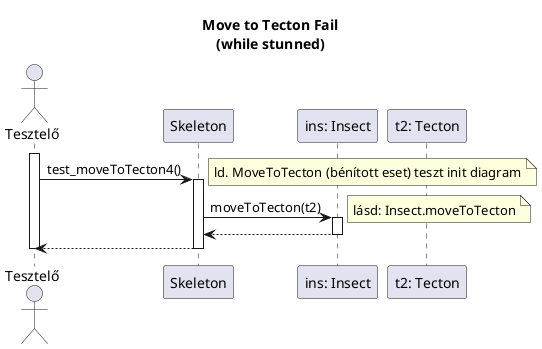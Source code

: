 @startuml test_moveToTecton4

title Move to Tecton Fail\n(while stunned)

actor "Tesztelő" as t
participant "Skeleton" as ske
participant "ins: Insect" as i
participant "t2: Tecton" as t2

activate t

t -> ske: test_moveToTecton4()
note right: ld. MoveToTecton (bénított eset) teszt init diagram
activate ske

	ske -> i: moveToTecton(t2)
	activate i
	note right: lásd: Insect.moveToTecton

	ske <-- i
	deactivate i

'	opt ins.tecton != t1
'		t -> logger: printError("test_moveToTecton4 failed")
'		activate logger
'
'		t <-- logger
'		deactivate logger
'	end

t <-- ske
deactivate ske

deactivate t


@enduml